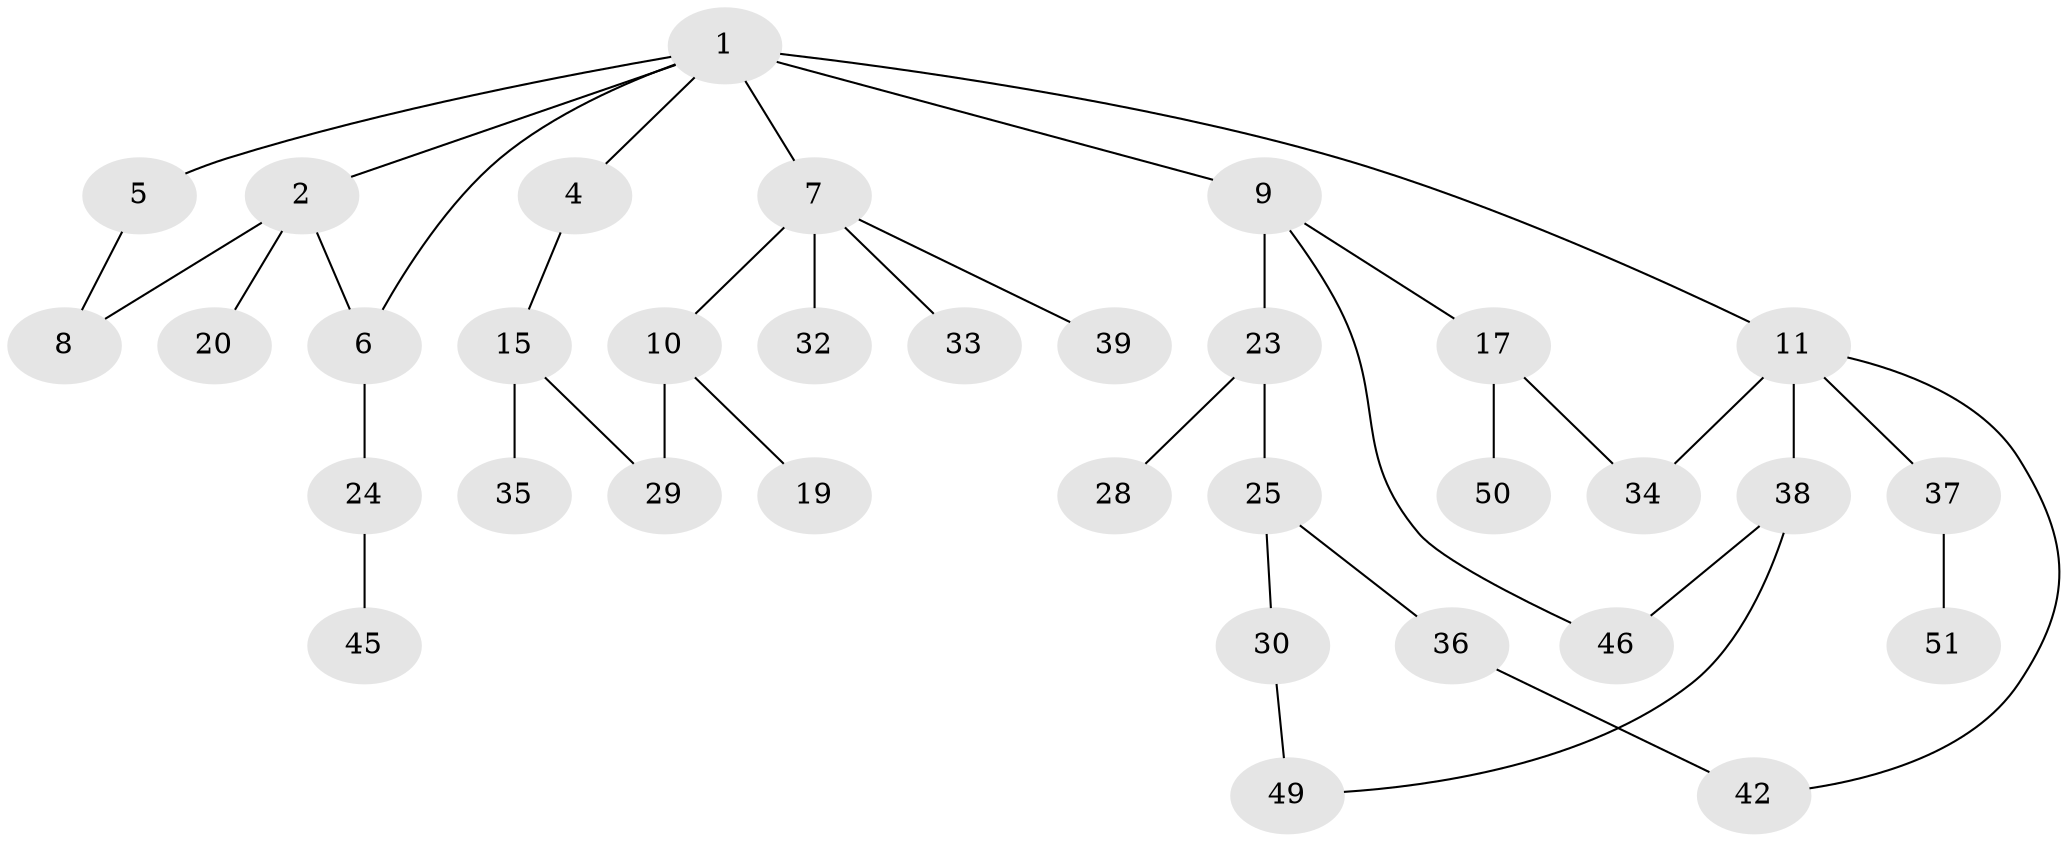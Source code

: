 // Generated by graph-tools (version 1.1) at 2025/51/02/27/25 19:51:39]
// undirected, 34 vertices, 40 edges
graph export_dot {
graph [start="1"]
  node [color=gray90,style=filled];
  1 [super="+3"];
  2 [super="+47"];
  4;
  5 [super="+31"];
  6 [super="+18"];
  7 [super="+14"];
  8;
  9 [super="+13"];
  10 [super="+12"];
  11 [super="+16"];
  15 [super="+22"];
  17 [super="+26"];
  19 [super="+21"];
  20;
  23 [super="+27"];
  24 [super="+41"];
  25;
  28;
  29;
  30;
  32;
  33;
  34 [super="+43"];
  35;
  36 [super="+40"];
  37 [super="+48"];
  38 [super="+44"];
  39;
  42;
  45;
  46;
  49;
  50;
  51;
  1 -- 2;
  1 -- 5;
  1 -- 4;
  1 -- 6;
  1 -- 7;
  1 -- 9 [weight=2];
  1 -- 11;
  2 -- 8;
  2 -- 20;
  2 -- 6;
  4 -- 15;
  5 -- 8;
  6 -- 24;
  7 -- 10;
  7 -- 32;
  7 -- 33;
  7 -- 39;
  9 -- 17;
  9 -- 23;
  9 -- 46;
  10 -- 19;
  10 -- 29;
  11 -- 34;
  11 -- 37;
  11 -- 38;
  11 -- 42;
  15 -- 35;
  15 -- 29;
  17 -- 50;
  17 -- 34;
  23 -- 25;
  23 -- 28;
  24 -- 45;
  25 -- 30;
  25 -- 36;
  30 -- 49;
  36 -- 42;
  37 -- 51;
  38 -- 46;
  38 -- 49;
}
